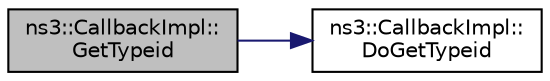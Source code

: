 digraph "ns3::CallbackImpl::GetTypeid"
{
 // LATEX_PDF_SIZE
  edge [fontname="Helvetica",fontsize="10",labelfontname="Helvetica",labelfontsize="10"];
  node [fontname="Helvetica",fontsize="10",shape=record];
  rankdir="LR";
  Node1 [label="ns3::CallbackImpl::\lGetTypeid",height=0.2,width=0.4,color="black", fillcolor="grey75", style="filled", fontcolor="black",tooltip="Get the name of this object type."];
  Node1 -> Node2 [color="midnightblue",fontsize="10",style="solid",fontname="Helvetica"];
  Node2 [label="ns3::CallbackImpl::\lDoGetTypeid",height=0.2,width=0.4,color="black", fillcolor="white", style="filled",URL="$classns3_1_1_callback_impl.html#a5a9453661514b1f16878e2fd278ff384",tooltip="Get the name of this object type."];
}
